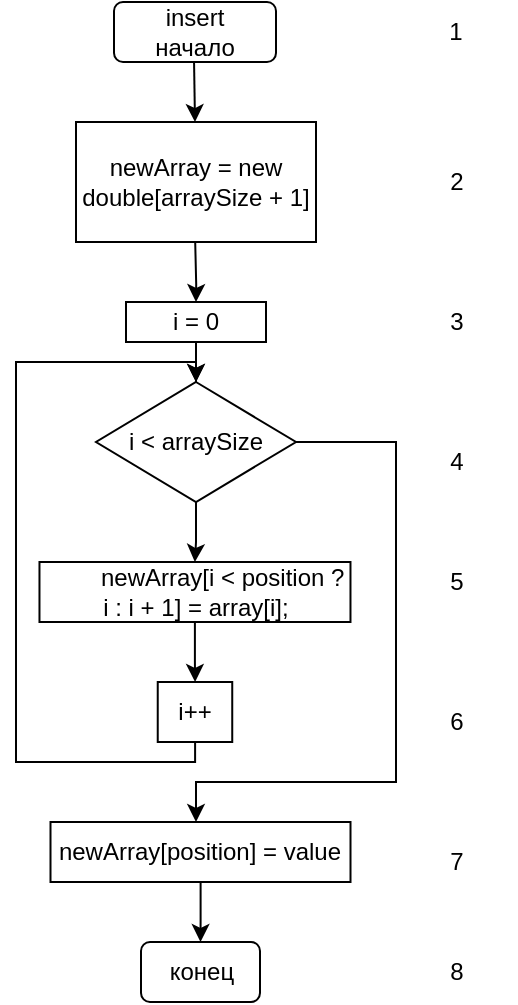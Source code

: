 <mxfile version="16.0.3" type="github">
  <diagram id="aShKJb1EcJVqntHxSxEi" name="Page-1">
    <mxGraphModel dx="515" dy="620" grid="1" gridSize="10" guides="1" tooltips="1" connect="1" arrows="1" fold="1" page="1" pageScale="1" pageWidth="827" pageHeight="1169" math="0" shadow="0">
      <root>
        <mxCell id="0" />
        <mxCell id="1" parent="0" />
        <mxCell id="8L_f6q-vc3C_Bcib5PFj-27" value="" style="edgeStyle=orthogonalEdgeStyle;rounded=0;orthogonalLoop=1;jettySize=auto;html=1;" parent="1" edge="1">
          <mxGeometry relative="1" as="geometry">
            <mxPoint x="1039.029" y="90" as="sourcePoint" />
            <mxPoint x="1039.5" y="120" as="targetPoint" />
          </mxGeometry>
        </mxCell>
        <mxCell id="8L_f6q-vc3C_Bcib5PFj-31" value="insert&lt;br&gt;начало" style="rounded=1;whiteSpace=wrap;html=1;" parent="1" vertex="1">
          <mxGeometry x="999" y="60" width="81" height="30" as="geometry" />
        </mxCell>
        <mxCell id="IL574nIS1ITczs5gziKt-34" value="" style="edgeStyle=orthogonalEdgeStyle;rounded=0;orthogonalLoop=1;jettySize=auto;html=1;entryX=0.5;entryY=0;entryDx=0;entryDy=0;" parent="1" edge="1">
          <mxGeometry relative="1" as="geometry">
            <mxPoint x="1003.51" y="863" as="targetPoint" />
            <Array as="points">
              <mxPoint x="1003.51" y="1100" />
              <mxPoint x="871.51" y="1100" />
              <mxPoint x="871.51" y="840" />
              <mxPoint x="1003.51" y="840" />
            </Array>
          </mxGeometry>
        </mxCell>
        <mxCell id="dGg0gzjNT_DizceMxnT--4" value="1" style="text;html=1;strokeColor=none;fillColor=none;align=center;verticalAlign=middle;whiteSpace=wrap;rounded=0;" parent="1" vertex="1">
          <mxGeometry x="1140" y="60" width="60" height="30" as="geometry" />
        </mxCell>
        <mxCell id="mzG4pojR-hhLDp59LoY9-2" value="2" style="text;html=1;align=center;verticalAlign=middle;resizable=0;points=[];autosize=1;strokeColor=none;fillColor=none;" parent="1" vertex="1">
          <mxGeometry x="1160" y="140" width="20" height="20" as="geometry" />
        </mxCell>
        <mxCell id="mzG4pojR-hhLDp59LoY9-3" value="конец" style="rounded=1;whiteSpace=wrap;html=1;" parent="1" vertex="1">
          <mxGeometry x="1012.5" y="530" width="59.5" height="30" as="geometry" />
        </mxCell>
        <mxCell id="mzG4pojR-hhLDp59LoY9-5" value="3" style="text;html=1;align=center;verticalAlign=middle;resizable=0;points=[];autosize=1;strokeColor=none;fillColor=none;" parent="1" vertex="1">
          <mxGeometry x="1160" y="210" width="20" height="20" as="geometry" />
        </mxCell>
        <mxCell id="mzG4pojR-hhLDp59LoY9-15" value="" style="edgeStyle=orthogonalEdgeStyle;rounded=0;orthogonalLoop=1;jettySize=auto;html=1;" parent="1" target="mzG4pojR-hhLDp59LoY9-14" edge="1">
          <mxGeometry relative="1" as="geometry">
            <mxPoint x="1039.6" y="180" as="sourcePoint" />
          </mxGeometry>
        </mxCell>
        <mxCell id="mzG4pojR-hhLDp59LoY9-11" value="" style="edgeStyle=orthogonalEdgeStyle;rounded=0;orthogonalLoop=1;jettySize=auto;html=1;" parent="1" source="mzG4pojR-hhLDp59LoY9-9" target="mzG4pojR-hhLDp59LoY9-10" edge="1">
          <mxGeometry relative="1" as="geometry" />
        </mxCell>
        <mxCell id="mzG4pojR-hhLDp59LoY9-17" style="edgeStyle=orthogonalEdgeStyle;rounded=0;orthogonalLoop=1;jettySize=auto;html=1;" parent="1" source="mzG4pojR-hhLDp59LoY9-9" edge="1">
          <mxGeometry relative="1" as="geometry">
            <mxPoint x="1040" y="470" as="targetPoint" />
            <Array as="points">
              <mxPoint x="1140" y="280" />
              <mxPoint x="1140" y="450" />
              <mxPoint x="1040" y="450" />
            </Array>
          </mxGeometry>
        </mxCell>
        <mxCell id="mzG4pojR-hhLDp59LoY9-9" value="i &amp;lt; arraySize" style="rhombus;whiteSpace=wrap;html=1;" parent="1" vertex="1">
          <mxGeometry x="990" y="250" width="100" height="60" as="geometry" />
        </mxCell>
        <mxCell id="mzG4pojR-hhLDp59LoY9-19" value="" style="edgeStyle=orthogonalEdgeStyle;rounded=0;orthogonalLoop=1;jettySize=auto;html=1;" parent="1" source="mzG4pojR-hhLDp59LoY9-10" target="mzG4pojR-hhLDp59LoY9-18" edge="1">
          <mxGeometry relative="1" as="geometry" />
        </mxCell>
        <mxCell id="mzG4pojR-hhLDp59LoY9-10" value="&lt;div style=&quot;font-family: &amp;#34;helvetica&amp;#34;&quot;&gt;&amp;nbsp; &amp;nbsp; &amp;nbsp; &amp;nbsp; newArray[i &amp;lt; position ? i : i + 1] = array[i];&lt;/div&gt;" style="whiteSpace=wrap;html=1;" parent="1" vertex="1">
          <mxGeometry x="961.74" y="340" width="155.5" height="30" as="geometry" />
        </mxCell>
        <mxCell id="mzG4pojR-hhLDp59LoY9-16" value="" style="edgeStyle=orthogonalEdgeStyle;rounded=0;orthogonalLoop=1;jettySize=auto;html=1;" parent="1" source="mzG4pojR-hhLDp59LoY9-14" target="mzG4pojR-hhLDp59LoY9-9" edge="1">
          <mxGeometry relative="1" as="geometry" />
        </mxCell>
        <mxCell id="mzG4pojR-hhLDp59LoY9-14" value="i = 0" style="whiteSpace=wrap;html=1;" parent="1" vertex="1">
          <mxGeometry x="1005" y="210" width="70" height="20" as="geometry" />
        </mxCell>
        <mxCell id="mzG4pojR-hhLDp59LoY9-20" style="edgeStyle=orthogonalEdgeStyle;rounded=0;orthogonalLoop=1;jettySize=auto;html=1;" parent="1" source="mzG4pojR-hhLDp59LoY9-18" edge="1">
          <mxGeometry relative="1" as="geometry">
            <mxPoint x="1040" y="250" as="targetPoint" />
            <Array as="points">
              <mxPoint x="1040" y="440" />
              <mxPoint x="950" y="440" />
              <mxPoint x="950" y="240" />
              <mxPoint x="1040" y="240" />
            </Array>
          </mxGeometry>
        </mxCell>
        <mxCell id="mzG4pojR-hhLDp59LoY9-18" value="&lt;div style=&quot;font-family: &amp;#34;helvetica&amp;#34;&quot;&gt;i++&lt;/div&gt;" style="whiteSpace=wrap;html=1;" parent="1" vertex="1">
          <mxGeometry x="1020.87" y="400" width="37.25" height="30" as="geometry" />
        </mxCell>
        <mxCell id="OPilfOc3ENyJEY0nCOCZ-2" value="" style="edgeStyle=orthogonalEdgeStyle;rounded=0;orthogonalLoop=1;jettySize=auto;html=1;" parent="1" source="mzG4pojR-hhLDp59LoY9-21" target="mzG4pojR-hhLDp59LoY9-3" edge="1">
          <mxGeometry relative="1" as="geometry" />
        </mxCell>
        <mxCell id="mzG4pojR-hhLDp59LoY9-21" value="&lt;div style=&quot;font-family: &amp;#34;helvetica&amp;#34;&quot;&gt;newArray[position] = value&lt;/div&gt;" style="whiteSpace=wrap;html=1;" parent="1" vertex="1">
          <mxGeometry x="967.25" y="470" width="150" height="30" as="geometry" />
        </mxCell>
        <mxCell id="mzG4pojR-hhLDp59LoY9-22" value="4" style="text;html=1;align=center;verticalAlign=middle;resizable=0;points=[];autosize=1;strokeColor=none;fillColor=none;" parent="1" vertex="1">
          <mxGeometry x="1160" y="280" width="20" height="20" as="geometry" />
        </mxCell>
        <mxCell id="mzG4pojR-hhLDp59LoY9-23" value="5" style="text;html=1;align=center;verticalAlign=middle;resizable=0;points=[];autosize=1;strokeColor=none;fillColor=none;" parent="1" vertex="1">
          <mxGeometry x="1160" y="340" width="20" height="20" as="geometry" />
        </mxCell>
        <mxCell id="mzG4pojR-hhLDp59LoY9-24" value="6" style="text;html=1;align=center;verticalAlign=middle;resizable=0;points=[];autosize=1;strokeColor=none;fillColor=none;" parent="1" vertex="1">
          <mxGeometry x="1160" y="410" width="20" height="20" as="geometry" />
        </mxCell>
        <mxCell id="mzG4pojR-hhLDp59LoY9-25" value="7" style="text;html=1;align=center;verticalAlign=middle;resizable=0;points=[];autosize=1;strokeColor=none;fillColor=none;" parent="1" vertex="1">
          <mxGeometry x="1160" y="480" width="20" height="20" as="geometry" />
        </mxCell>
        <mxCell id="mzG4pojR-hhLDp59LoY9-26" value="8" style="text;html=1;align=center;verticalAlign=middle;resizable=0;points=[];autosize=1;strokeColor=none;fillColor=none;" parent="1" vertex="1">
          <mxGeometry x="1160" y="535" width="20" height="20" as="geometry" />
        </mxCell>
        <mxCell id="OPilfOc3ENyJEY0nCOCZ-1" value="newArray = new double[arraySize + 1]" style="rounded=0;whiteSpace=wrap;html=1;" parent="1" vertex="1">
          <mxGeometry x="980" y="120" width="120" height="60" as="geometry" />
        </mxCell>
      </root>
    </mxGraphModel>
  </diagram>
</mxfile>
